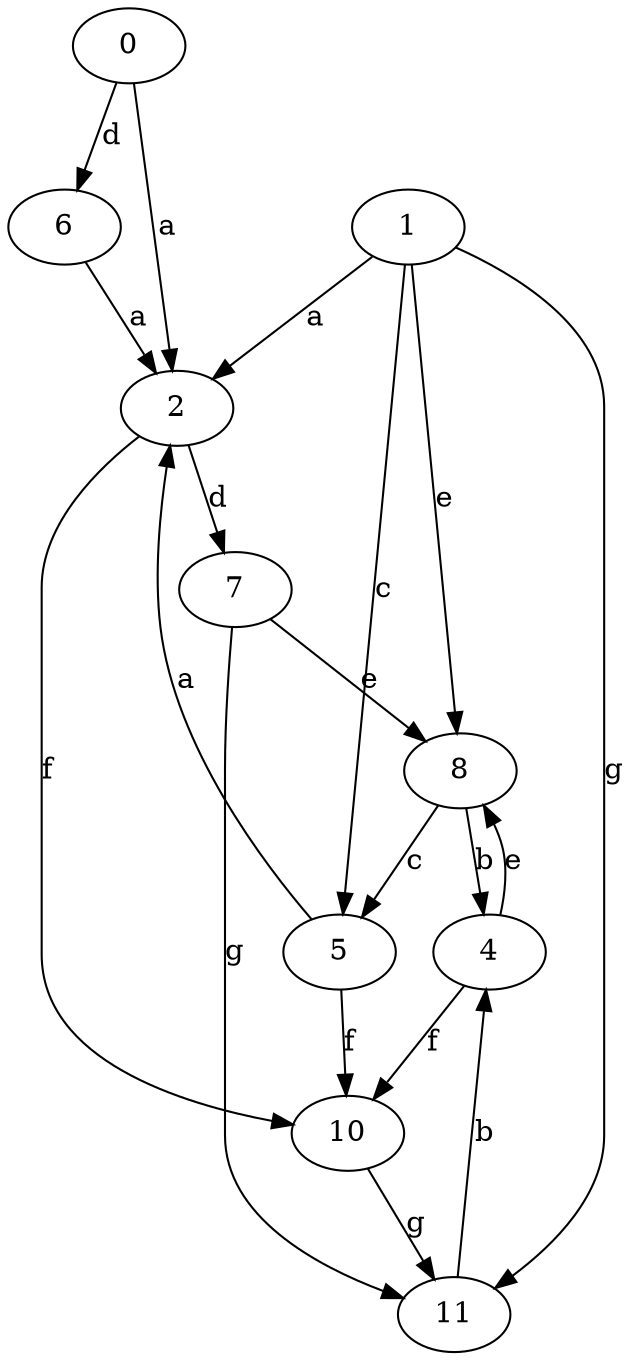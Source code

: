strict digraph  {
2;
4;
5;
6;
7;
8;
0;
1;
10;
11;
2 -> 7  [label=d];
2 -> 10  [label=f];
4 -> 8  [label=e];
4 -> 10  [label=f];
5 -> 2  [label=a];
5 -> 10  [label=f];
6 -> 2  [label=a];
7 -> 8  [label=e];
7 -> 11  [label=g];
8 -> 4  [label=b];
8 -> 5  [label=c];
0 -> 2  [label=a];
0 -> 6  [label=d];
1 -> 2  [label=a];
1 -> 5  [label=c];
1 -> 8  [label=e];
1 -> 11  [label=g];
10 -> 11  [label=g];
11 -> 4  [label=b];
}
